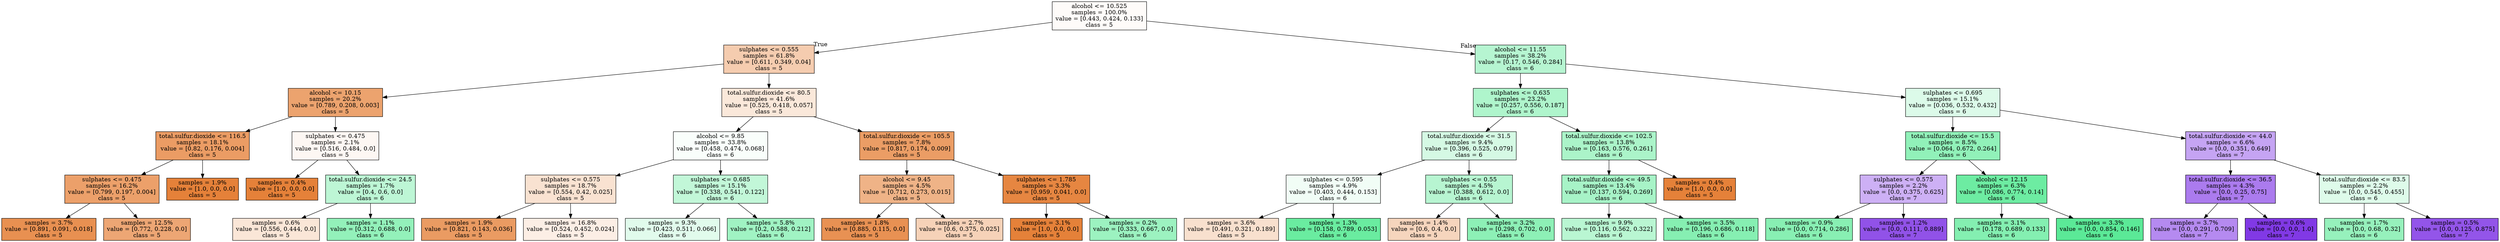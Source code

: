 digraph Tree {
node [shape=box, style="filled", color="black"] ;
0 [label="alcohol <= 10.525\nsamples = 100.0%\nvalue = [0.443, 0.424, 0.133]\nclass = 5", fillcolor="#fefbf9"] ;
1 [label="sulphates <= 0.555\nsamples = 61.8%\nvalue = [0.611, 0.349, 0.04]\nclass = 5", fillcolor="#f5ccaf"] ;
0 -> 1 [labeldistance=2.5, labelangle=45, headlabel="True"] ;
2 [label="alcohol <= 10.15\nsamples = 20.2%\nvalue = [0.789, 0.208, 0.003]\nclass = 5", fillcolor="#eca36e"] ;
1 -> 2 ;
3 [label="total.sulfur.dioxide <= 116.5\nsamples = 18.1%\nvalue = [0.82, 0.176, 0.004]\nclass = 5", fillcolor="#eb9c64"] ;
2 -> 3 ;
4 [label="sulphates <= 0.475\nsamples = 16.2%\nvalue = [0.799, 0.197, 0.004]\nclass = 5", fillcolor="#eca06a"] ;
3 -> 4 ;
5 [label="samples = 3.7%\nvalue = [0.891, 0.091, 0.018]\nclass = 5", fillcolor="#e89051"] ;
4 -> 5 ;
6 [label="samples = 12.5%\nvalue = [0.772, 0.228, 0.0]\nclass = 5", fillcolor="#eda674"] ;
4 -> 6 ;
7 [label="samples = 1.9%\nvalue = [1.0, 0.0, 0.0]\nclass = 5", fillcolor="#e58139"] ;
3 -> 7 ;
8 [label="sulphates <= 0.475\nsamples = 2.1%\nvalue = [0.516, 0.484, 0.0]\nclass = 5", fillcolor="#fdf7f3"] ;
2 -> 8 ;
9 [label="samples = 0.4%\nvalue = [1.0, 0.0, 0.0]\nclass = 5", fillcolor="#e58139"] ;
8 -> 9 ;
10 [label="total.sulfur.dioxide <= 24.5\nsamples = 1.7%\nvalue = [0.4, 0.6, 0.0]\nclass = 6", fillcolor="#bdf6d5"] ;
8 -> 10 ;
11 [label="samples = 0.6%\nvalue = [0.556, 0.444, 0.0]\nclass = 5", fillcolor="#fae6d7"] ;
10 -> 11 ;
12 [label="samples = 1.1%\nvalue = [0.312, 0.688, 0.0]\nclass = 6", fillcolor="#93f1ba"] ;
10 -> 12 ;
13 [label="total.sulfur.dioxide <= 80.5\nsamples = 41.6%\nvalue = [0.525, 0.418, 0.057]\nclass = 5", fillcolor="#fae8da"] ;
1 -> 13 ;
14 [label="alcohol <= 9.85\nsamples = 33.8%\nvalue = [0.458, 0.474, 0.068]\nclass = 6", fillcolor="#f9fefb"] ;
13 -> 14 ;
15 [label="sulphates <= 0.575\nsamples = 18.7%\nvalue = [0.554, 0.42, 0.025]\nclass = 5", fillcolor="#f9e2d1"] ;
14 -> 15 ;
16 [label="samples = 1.9%\nvalue = [0.821, 0.143, 0.036]\nclass = 5", fillcolor="#ea9b62"] ;
15 -> 16 ;
17 [label="samples = 16.8%\nvalue = [0.524, 0.452, 0.024]\nclass = 5", fillcolor="#fceee5"] ;
15 -> 17 ;
18 [label="sulphates <= 0.685\nsamples = 15.1%\nvalue = [0.338, 0.541, 0.122]\nclass = 6", fillcolor="#c2f7d8"] ;
14 -> 18 ;
19 [label="samples = 9.3%\nvalue = [0.423, 0.511, 0.066]\nclass = 6", fillcolor="#e1fbec"] ;
18 -> 19 ;
20 [label="samples = 5.8%\nvalue = [0.2, 0.588, 0.212]\nclass = 6", fillcolor="#a0f3c3"] ;
18 -> 20 ;
21 [label="total.sulfur.dioxide <= 105.5\nsamples = 7.8%\nvalue = [0.817, 0.174, 0.009]\nclass = 5", fillcolor="#eb9d65"] ;
13 -> 21 ;
22 [label="alcohol <= 9.45\nsamples = 4.5%\nvalue = [0.712, 0.273, 0.015]\nclass = 5", fillcolor="#efb387"] ;
21 -> 22 ;
23 [label="samples = 1.8%\nvalue = [0.885, 0.115, 0.0]\nclass = 5", fillcolor="#e89153"] ;
22 -> 23 ;
24 [label="samples = 2.7%\nvalue = [0.6, 0.375, 0.025]\nclass = 5", fillcolor="#f6d2b8"] ;
22 -> 24 ;
25 [label="sulphates <= 1.785\nsamples = 3.3%\nvalue = [0.959, 0.041, 0.0]\nclass = 5", fillcolor="#e68641"] ;
21 -> 25 ;
26 [label="samples = 3.1%\nvalue = [1.0, 0.0, 0.0]\nclass = 5", fillcolor="#e58139"] ;
25 -> 26 ;
27 [label="samples = 0.2%\nvalue = [0.333, 0.667, 0.0]\nclass = 6", fillcolor="#9cf2c0"] ;
25 -> 27 ;
28 [label="alcohol <= 11.55\nsamples = 38.2%\nvalue = [0.17, 0.546, 0.284]\nclass = 6", fillcolor="#b6f5d1"] ;
0 -> 28 [labeldistance=2.5, labelangle=-45, headlabel="False"] ;
29 [label="sulphates <= 0.635\nsamples = 23.2%\nvalue = [0.257, 0.556, 0.187]\nclass = 6", fillcolor="#aff5cc"] ;
28 -> 29 ;
30 [label="total.sulfur.dioxide <= 31.5\nsamples = 9.4%\nvalue = [0.396, 0.525, 0.079]\nclass = 6", fillcolor="#d5f9e4"] ;
29 -> 30 ;
31 [label="sulphates <= 0.595\nsamples = 4.9%\nvalue = [0.403, 0.444, 0.153]\nclass = 6", fillcolor="#f1fdf6"] ;
30 -> 31 ;
32 [label="samples = 3.6%\nvalue = [0.491, 0.321, 0.189]\nclass = 5", fillcolor="#f8e0ce"] ;
31 -> 32 ;
33 [label="samples = 1.3%\nvalue = [0.158, 0.789, 0.053]\nclass = 6", fillcolor="#6aeca0"] ;
31 -> 33 ;
34 [label="sulphates <= 0.55\nsamples = 4.5%\nvalue = [0.388, 0.612, 0.0]\nclass = 6", fillcolor="#b7f5d1"] ;
30 -> 34 ;
35 [label="samples = 1.4%\nvalue = [0.6, 0.4, 0.0]\nclass = 5", fillcolor="#f6d5bd"] ;
34 -> 35 ;
36 [label="samples = 3.2%\nvalue = [0.298, 0.702, 0.0]\nclass = 6", fillcolor="#8df0b6"] ;
34 -> 36 ;
37 [label="total.sulfur.dioxide <= 102.5\nsamples = 13.8%\nvalue = [0.163, 0.576, 0.261]\nclass = 6", fillcolor="#abf4c9"] ;
29 -> 37 ;
38 [label="total.sulfur.dioxide <= 49.5\nsamples = 13.4%\nvalue = [0.137, 0.594, 0.269]\nclass = 6", fillcolor="#a7f3c7"] ;
37 -> 38 ;
39 [label="samples = 9.9%\nvalue = [0.116, 0.562, 0.322]\nclass = 6", fillcolor="#b9f6d2"] ;
38 -> 39 ;
40 [label="samples = 3.5%\nvalue = [0.196, 0.686, 0.118]\nclass = 6", fillcolor="#86efb2"] ;
38 -> 40 ;
41 [label="samples = 0.4%\nvalue = [1.0, 0.0, 0.0]\nclass = 5", fillcolor="#e58139"] ;
37 -> 41 ;
42 [label="sulphates <= 0.695\nsamples = 15.1%\nvalue = [0.036, 0.532, 0.432]\nclass = 6", fillcolor="#dcfae9"] ;
28 -> 42 ;
43 [label="total.sulfur.dioxide <= 15.5\nsamples = 8.5%\nvalue = [0.064, 0.672, 0.264]\nclass = 6", fillcolor="#91f1b9"] ;
42 -> 43 ;
44 [label="sulphates <= 0.575\nsamples = 2.2%\nvalue = [0.0, 0.375, 0.625]\nclass = 7", fillcolor="#cdb0f5"] ;
43 -> 44 ;
45 [label="samples = 0.9%\nvalue = [0.0, 0.714, 0.286]\nclass = 6", fillcolor="#88efb3"] ;
44 -> 45 ;
46 [label="samples = 1.2%\nvalue = [0.0, 0.111, 0.889]\nclass = 7", fillcolor="#9152e8"] ;
44 -> 46 ;
47 [label="alcohol <= 12.15\nsamples = 6.3%\nvalue = [0.086, 0.774, 0.14]\nclass = 6", fillcolor="#6deca2"] ;
43 -> 47 ;
48 [label="samples = 3.1%\nvalue = [0.178, 0.689, 0.133]\nclass = 6", fillcolor="#84efb1"] ;
47 -> 48 ;
49 [label="samples = 3.3%\nvalue = [0.0, 0.854, 0.146]\nclass = 6", fillcolor="#5be997"] ;
47 -> 49 ;
50 [label="total.sulfur.dioxide <= 44.0\nsamples = 6.6%\nvalue = [0.0, 0.351, 0.649]\nclass = 7", fillcolor="#c5a4f3"] ;
42 -> 50 ;
51 [label="total.sulfur.dioxide <= 36.5\nsamples = 4.3%\nvalue = [0.0, 0.25, 0.75]\nclass = 7", fillcolor="#ab7bee"] ;
50 -> 51 ;
52 [label="samples = 3.7%\nvalue = [0.0, 0.291, 0.709]\nclass = 7", fillcolor="#b58af0"] ;
51 -> 52 ;
53 [label="samples = 0.6%\nvalue = [0.0, 0.0, 1.0]\nclass = 7", fillcolor="#8139e5"] ;
51 -> 53 ;
54 [label="total.sulfur.dioxide <= 83.5\nsamples = 2.2%\nvalue = [0.0, 0.545, 0.455]\nclass = 6", fillcolor="#defbea"] ;
50 -> 54 ;
55 [label="samples = 1.7%\nvalue = [0.0, 0.68, 0.32]\nclass = 6", fillcolor="#96f1bc"] ;
54 -> 55 ;
56 [label="samples = 0.5%\nvalue = [0.0, 0.125, 0.875]\nclass = 7", fillcolor="#9355e9"] ;
54 -> 56 ;
}
